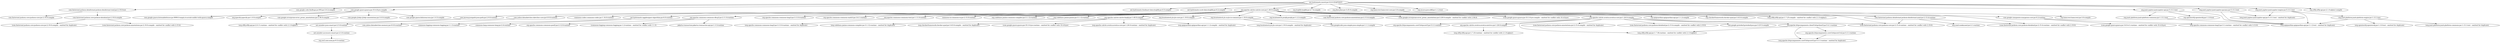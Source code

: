 digraph hydromatic__morel {
	"net.hydromatic:morel:jar:0.8.0-SNAPSHOT" -> "com.fasterxml.jackson.dataformat:jackson-dataformat-toml:jar:2.19.0:test" ; 
	"net.hydromatic:morel:jar:0.8.0-SNAPSHOT" -> "com.google.code.findbugs:jsr305:jar:3.0.2:compile" ; 
	"net.hydromatic:morel:jar:0.8.0-SNAPSHOT" -> "com.google.guava:guava:jar:33.4.8-jre:compile" ; 
	"net.hydromatic:morel:jar:0.8.0-SNAPSHOT" -> "net.hydromatic:foodmart-data-hsqldb:jar:0.5:compile" ; 
	"net.hydromatic:morel:jar:0.8.0-SNAPSHOT" -> "net.hydromatic:scott-data-hsqldb:jar:0.2:compile" ; 
	"net.hydromatic:morel:jar:0.8.0-SNAPSHOT" -> "org.apache.calcite:calcite-core:jar:1.40.0:compile" ; 
	"net.hydromatic:morel:jar:0.8.0-SNAPSHOT" -> "org.hsqldb:hsqldb:jar:2.7.4:compile" ; 
	"net.hydromatic:morel:jar:0.8.0-SNAPSHOT" -> "org.jline:jline:jar:3.25.0:compile" ; 
	"net.hydromatic:morel:jar:0.8.0-SNAPSHOT" -> "org.hamcrest:hamcrest-core:jar:3.0:compile" ; 
	"net.hydromatic:morel:jar:0.8.0-SNAPSHOT" -> "org.incava:java-diff:jar:1.1.2:test" ; 
	"net.hydromatic:morel:jar:0.8.0-SNAPSHOT" -> "org.junit.jupiter:junit-jupiter-api:jar:5.13.1:test" ; 
	"net.hydromatic:morel:jar:0.8.0-SNAPSHOT" -> "org.junit.jupiter:junit-jupiter-engine:jar:5.13.1:test" ; 
	"net.hydromatic:morel:jar:0.8.0-SNAPSHOT" -> "org.junit.jupiter:junit-jupiter-params:jar:5.13.1:test" ; 
	"net.hydromatic:morel:jar:0.8.0-SNAPSHOT" -> "org.slf4j:slf4j-api:jar:2.1.0-alpha1:compile" ; 
	"com.fasterxml.jackson.dataformat:jackson-dataformat-toml:jar:2.19.0:test" -> "com.fasterxml.jackson.core:jackson-databind:jar:2.19.0:compile" ; 
	"com.fasterxml.jackson.dataformat:jackson-dataformat-toml:jar:2.19.0:test" -> "com.fasterxml.jackson.core:jackson-core:jar:2.19.0:compile" ; 
	"com.fasterxml.jackson.core:jackson-databind:jar:2.19.0:compile" -> "(com.fasterxml.jackson.core:jackson-annotations:jar:2.19.0:compile - omitted for conflict with 2.15.4)" ; 
	"com.fasterxml.jackson.core:jackson-databind:jar:2.19.0:compile" -> "(com.fasterxml.jackson.core:jackson-core:jar:2.19.0:compile - omitted for duplicate)" ; 
	"com.google.guava:guava:jar:33.4.8-jre:compile" -> "com.google.guava:failureaccess:jar:1.0.3:compile" ; 
	"com.google.guava:guava:jar:33.4.8-jre:compile" -> "com.google.guava:listenablefuture:jar:9999.0-empty-to-avoid-conflict-with-guava:compile" ; 
	"com.google.guava:guava:jar:33.4.8-jre:compile" -> "org.jspecify:jspecify:jar:1.0.0:compile" ; 
	"com.google.guava:guava:jar:33.4.8-jre:compile" -> "com.google.errorprone:error_prone_annotations:jar:2.36.0:compile" ; 
	"com.google.guava:guava:jar:33.4.8-jre:compile" -> "com.google.j2objc:j2objc-annotations:jar:3.0.0:compile" ; 
	"org.apache.calcite:calcite-core:jar:1.40.0:compile" -> "org.apache.calcite:calcite-linq4j:jar:1.40.0:compile" ; 
	"org.apache.calcite:calcite-core:jar:1.40.0:compile" -> "org.locationtech.jts:jts-core:jar:1.19.0:compile" ; 
	"org.apache.calcite:calcite-core:jar:1.40.0:compile" -> "org.locationtech.jts.io:jts-io-common:jar:1.19.0:compile" ; 
	"org.apache.calcite:calcite-core:jar:1.40.0:compile" -> "org.locationtech.proj4j:proj4j:jar:1.2.2:compile" ; 
	"org.apache.calcite:calcite-core:jar:1.40.0:compile" -> "com.fasterxml.jackson.core:jackson-annotations:jar:2.15.4:compile" ; 
	"org.apache.calcite:calcite-core:jar:1.40.0:compile" -> "(com.google.errorprone:error_prone_annotations:jar:2.28.0:compile - omitted for conflict with 2.36.0)" ; 
	"org.apache.calcite:calcite-core:jar:1.40.0:compile" -> "(com.google.guava:guava:jar:33.3.0-jre:compile - omitted for conflict with 33.4.8-jre)" ; 
	"org.apache.calcite:calcite-core:jar:1.40.0:compile" -> "org.apache.calcite.avatica:avatica-core:jar:1.26.0:compile" ; 
	"org.apache.calcite:calcite-core:jar:1.40.0:compile" -> "org.apiguardian:apiguardian-api:jar:1.1.2:compile" ; 
	"org.apache.calcite:calcite-core:jar:1.40.0:compile" -> "org.checkerframework:checker-qual:jar:3.43.0:compile" ; 
	"org.apache.calcite:calcite-core:jar:1.40.0:compile" -> "(org.slf4j:slf4j-api:jar:1.7.25:compile - omitted for conflict with 2.1.0-alpha1)" ; 
	"org.apache.calcite:calcite-core:jar:1.40.0:compile" -> "(com.fasterxml.jackson.core:jackson-core:jar:2.15.4:runtime - omitted for conflict with 2.19.0)" ; 
	"org.apache.calcite:calcite-core:jar:1.40.0:compile" -> "(com.fasterxml.jackson.core:jackson-databind:jar:2.15.4:runtime - omitted for conflict with 2.19.0)" ; 
	"org.apache.calcite:calcite-core:jar:1.40.0:compile" -> "com.fasterxml.jackson.dataformat:jackson-dataformat-yaml:jar:2.15.4:runtime" ; 
	"org.apache.calcite:calcite-core:jar:1.40.0:compile" -> "com.google.uzaygezen:uzaygezen-core:jar:0.2:runtime" ; 
	"org.apache.calcite:calcite-core:jar:1.40.0:compile" -> "com.jayway.jsonpath:json-path:jar:2.9.0:runtime" ; 
	"org.apache.calcite:calcite-core:jar:1.40.0:compile" -> "com.yahoo.datasketches:sketches-core:jar:0.9.0:runtime" ; 
	"org.apache.calcite:calcite-core:jar:1.40.0:compile" -> "commons-codec:commons-codec:jar:1.16.0:runtime" ; 
	"org.apache.calcite:calcite-core:jar:1.40.0:compile" -> "net.hydromatic:aggdesigner-algorithm:jar:6.0:runtime" ; 
	"org.apache.calcite:calcite-core:jar:1.40.0:compile" -> "org.apache.commons:commons-dbcp2:jar:2.11.0:runtime" ; 
	"org.apache.calcite:calcite-core:jar:1.40.0:compile" -> "org.apache.commons:commons-lang3:jar:3.13.0:runtime" ; 
	"org.apache.calcite:calcite-core:jar:1.40.0:compile" -> "org.apache.commons:commons-math3:jar:3.6.1:runtime" ; 
	"org.apache.calcite:calcite-core:jar:1.40.0:compile" -> "org.apache.commons:commons-text:jar:1.11.0:runtime" ; 
	"org.apache.calcite:calcite-core:jar:1.40.0:compile" -> "commons-io:commons-io:jar:2.15.0:runtime" ; 
	"org.apache.calcite:calcite-core:jar:1.40.0:compile" -> "org.codehaus.janino:commons-compiler:jar:3.1.12:runtime" ; 
	"org.apache.calcite:calcite-core:jar:1.40.0:compile" -> "org.codehaus.janino:janino:jar:3.1.12:runtime" ; 
	"org.apache.calcite:calcite-linq4j:jar:1.40.0:compile" -> "(org.apiguardian:apiguardian-api:jar:1.1.2:compile - omitted for duplicate)" ; 
	"org.apache.calcite:calcite-linq4j:jar:1.40.0:compile" -> "(org.checkerframework:checker-qual:jar:3.43.0:compile - omitted for duplicate)" ; 
	"org.apache.calcite:calcite-linq4j:jar:1.40.0:compile" -> "(com.google.guava:guava:jar:33.3.0-jre:runtime - omitted for conflict with 33.4.8-jre)" ; 
	"org.apache.calcite:calcite-linq4j:jar:1.40.0:compile" -> "(org.apache.calcite.avatica:avatica-core:jar:1.26.0:runtime - omitted for duplicate)" ; 
	"org.locationtech.jts.io:jts-io-common:jar:1.19.0:compile" -> "com.googlecode.json-simple:json-simple:jar:1.1.1:compile" ; 
	"org.locationtech.jts.io:jts-io-common:jar:1.19.0:compile" -> "(org.locationtech.jts:jts-core:jar:1.19.0:compile - omitted for duplicate)" ; 
	"org.apache.calcite.avatica:avatica-core:jar:1.26.0:compile" -> "org.apache.calcite.avatica:avatica-metrics:jar:1.26.0:compile" ; 
	"org.apache.calcite.avatica:avatica-core:jar:1.26.0:compile" -> "(com.fasterxml.jackson.core:jackson-annotations:jar:2.15.4:compile - omitted for duplicate)" ; 
	"org.apache.calcite.avatica:avatica-core:jar:1.26.0:compile" -> "(com.fasterxml.jackson.core:jackson-databind:jar:2.15.4:compile - omitted for conflict with 2.19.0)" ; 
	"org.apache.calcite.avatica:avatica-core:jar:1.26.0:compile" -> "com.google.protobuf:protobuf-java:jar:3.25.5:compile" ; 
	"org.apache.calcite.avatica:avatica-core:jar:1.26.0:compile" -> "(com.fasterxml.jackson.core:jackson-core:jar:2.15.4:runtime - omitted for conflict with 2.19.0)" ; 
	"org.apache.calcite.avatica:avatica-core:jar:1.26.0:compile" -> "org.apache.httpcomponents.client5:httpclient5:jar:5.4.1:runtime" ; 
	"org.apache.calcite.avatica:avatica-core:jar:1.26.0:compile" -> "org.apache.httpcomponents.core5:httpcore5:jar:5.3.1:runtime" ; 
	"org.apache.calcite.avatica:avatica-core:jar:1.26.0:compile" -> "(org.slf4j:slf4j-api:jar:1.7.36:runtime - omitted for conflict with 2.1.0-alpha1)" ; 
	"org.apache.calcite.avatica:avatica-metrics:jar:1.26.0:compile" -> "(org.slf4j:slf4j-api:jar:1.7.25:runtime - omitted for conflict with 2.1.0-alpha1)" ; 
	"org.apache.httpcomponents.client5:httpclient5:jar:5.4.1:runtime" -> "(org.apache.httpcomponents.core5:httpcore5:jar:5.3.1:runtime - omitted for duplicate)" ; 
	"org.apache.httpcomponents.client5:httpclient5:jar:5.4.1:runtime" -> "org.apache.httpcomponents.core5:httpcore5-h2:jar:5.3.1:runtime" ; 
	"org.apache.httpcomponents.client5:httpclient5:jar:5.4.1:runtime" -> "(org.slf4j:slf4j-api:jar:1.7.36:runtime - omitted for conflict with 2.1.0-alpha1)" ; 
	"org.apache.httpcomponents.core5:httpcore5-h2:jar:5.3.1:runtime" -> "(org.apache.httpcomponents.core5:httpcore5:jar:5.3.1:runtime - omitted for duplicate)" ; 
	"com.fasterxml.jackson.dataformat:jackson-dataformat-yaml:jar:2.15.4:runtime" -> "(com.fasterxml.jackson.core:jackson-databind:jar:2.15.4:runtime - omitted for conflict with 2.19.0)" ; 
	"com.fasterxml.jackson.dataformat:jackson-dataformat-yaml:jar:2.15.4:runtime" -> "org.yaml:snakeyaml:jar:2.1:runtime" ; 
	"com.fasterxml.jackson.dataformat:jackson-dataformat-yaml:jar:2.15.4:runtime" -> "(com.fasterxml.jackson.core:jackson-core:jar:2.15.4:runtime - omitted for conflict with 2.19.0)" ; 
	"com.google.uzaygezen:uzaygezen-core:jar:0.2:runtime" -> "(org.apache.commons:commons-lang3:jar:3.1:runtime - omitted for conflict with 3.13.0)" ; 
	"com.google.uzaygezen:uzaygezen-core:jar:0.2:runtime" -> "(com.google.guava:guava:jar:14.0-rc1:runtime - omitted for conflict with 33.4.8-jre)" ; 
	"com.jayway.jsonpath:json-path:jar:2.9.0:runtime" -> "net.minidev:json-smart:jar:2.5.0:runtime" ; 
	"com.jayway.jsonpath:json-path:jar:2.9.0:runtime" -> "(org.slf4j:slf4j-api:jar:2.0.11:runtime - omitted for conflict with 2.1.0-alpha1)" ; 
	"net.minidev:json-smart:jar:2.5.0:runtime" -> "net.minidev:accessors-smart:jar:2.5.0:runtime" ; 
	"net.minidev:accessors-smart:jar:2.5.0:runtime" -> "org.ow2.asm:asm:jar:9.3:runtime" ; 
	"com.yahoo.datasketches:sketches-core:jar:0.9.0:runtime" -> "com.yahoo.datasketches:memory:jar:0.9.0:runtime" ; 
	"net.hydromatic:aggdesigner-algorithm:jar:6.0:runtime" -> "commons-lang:commons-lang:jar:2.4:runtime" ; 
	"net.hydromatic:aggdesigner-algorithm:jar:6.0:runtime" -> "commons-logging:commons-logging:jar:1.1.3:runtime" ; 
	"org.apache.commons:commons-dbcp2:jar:2.11.0:runtime" -> "org.apache.commons:commons-pool2:jar:2.12.0:runtime" ; 
	"org.apache.commons:commons-dbcp2:jar:2.11.0:runtime" -> "(commons-logging:commons-logging:jar:1.2:runtime - omitted for conflict with 1.1.3)" ; 
	"org.apache.commons:commons-dbcp2:jar:2.11.0:runtime" -> "jakarta.transaction:jakarta.transaction-api:jar:1.3.3:runtime" ; 
	"org.apache.commons:commons-text:jar:1.11.0:runtime" -> "(org.apache.commons:commons-lang3:jar:3.13.0:runtime - omitted for duplicate)" ; 
	"org.codehaus.janino:janino:jar:3.1.12:runtime" -> "(org.codehaus.janino:commons-compiler:jar:3.1.12:runtime - omitted for duplicate)" ; 
	"org.hamcrest:hamcrest-core:jar:3.0:compile" -> "org.hamcrest:hamcrest:jar:3.0:compile" ; 
	"org.junit.jupiter:junit-jupiter-api:jar:5.13.1:test" -> "org.opentest4j:opentest4j:jar:1.3.0:test" ; 
	"org.junit.jupiter:junit-jupiter-api:jar:5.13.1:test" -> "org.junit.platform:junit-platform-commons:jar:1.13.1:test" ; 
	"org.junit.jupiter:junit-jupiter-api:jar:5.13.1:test" -> "(org.apiguardian:apiguardian-api:jar:1.1.2:test - omitted for duplicate)" ; 
	"org.junit.platform:junit-platform-commons:jar:1.13.1:test" -> "(org.apiguardian:apiguardian-api:jar:1.1.2:test - omitted for duplicate)" ; 
	"org.junit.jupiter:junit-jupiter-engine:jar:5.13.1:test" -> "org.junit.platform:junit-platform-engine:jar:1.13.1:test" ; 
	"org.junit.jupiter:junit-jupiter-engine:jar:5.13.1:test" -> "(org.junit.jupiter:junit-jupiter-api:jar:5.13.1:test - omitted for duplicate)" ; 
	"org.junit.jupiter:junit-jupiter-engine:jar:5.13.1:test" -> "(org.apiguardian:apiguardian-api:jar:1.1.2:test - omitted for duplicate)" ; 
	"org.junit.platform:junit-platform-engine:jar:1.13.1:test" -> "(org.opentest4j:opentest4j:jar:1.3.0:test - omitted for duplicate)" ; 
	"org.junit.platform:junit-platform-engine:jar:1.13.1:test" -> "(org.junit.platform:junit-platform-commons:jar:1.13.1:test - omitted for duplicate)" ; 
	"org.junit.platform:junit-platform-engine:jar:1.13.1:test" -> "(org.apiguardian:apiguardian-api:jar:1.1.2:test - omitted for duplicate)" ; 
	"org.junit.jupiter:junit-jupiter-params:jar:5.13.1:test" -> "(org.junit.jupiter:junit-jupiter-api:jar:5.13.1:test - omitted for duplicate)" ; 
	"org.junit.jupiter:junit-jupiter-params:jar:5.13.1:test" -> "(org.apiguardian:apiguardian-api:jar:1.1.2:test - omitted for duplicate)" ; 
}
